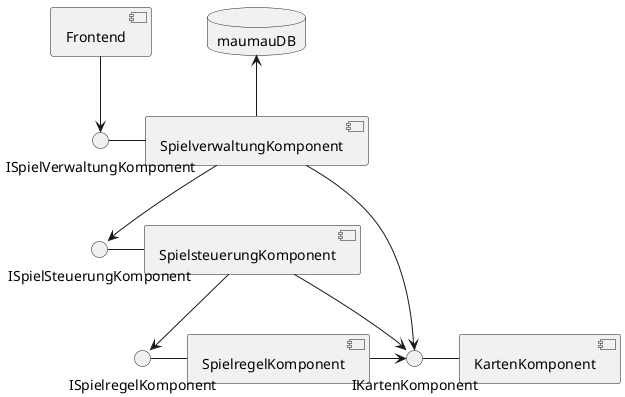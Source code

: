 @startuml

[SpielregelKomponent] as srlk

[SpielsteuerungKomponent] as ssk

[KartenKomponent] as kk

[Frontend] as frontend

[SpielverwaltungKomponent] as svk

database "maumauDB" {

}

ISpielregelKomponent - srlk

ISpielSteuerungKomponent - ssk

IKartenKomponent - kk

ISpielVerwaltungKomponent  - svk


frontend --> ISpielVerwaltungKomponent

svk --> ISpielSteuerungKomponent

ssk --> ISpielregelKomponent

svk -right-> IKartenKomponent

svk -up-> maumauDB

ssk -right-> IKartenKomponent

srlk -right-> IKartenKomponent





@enduml